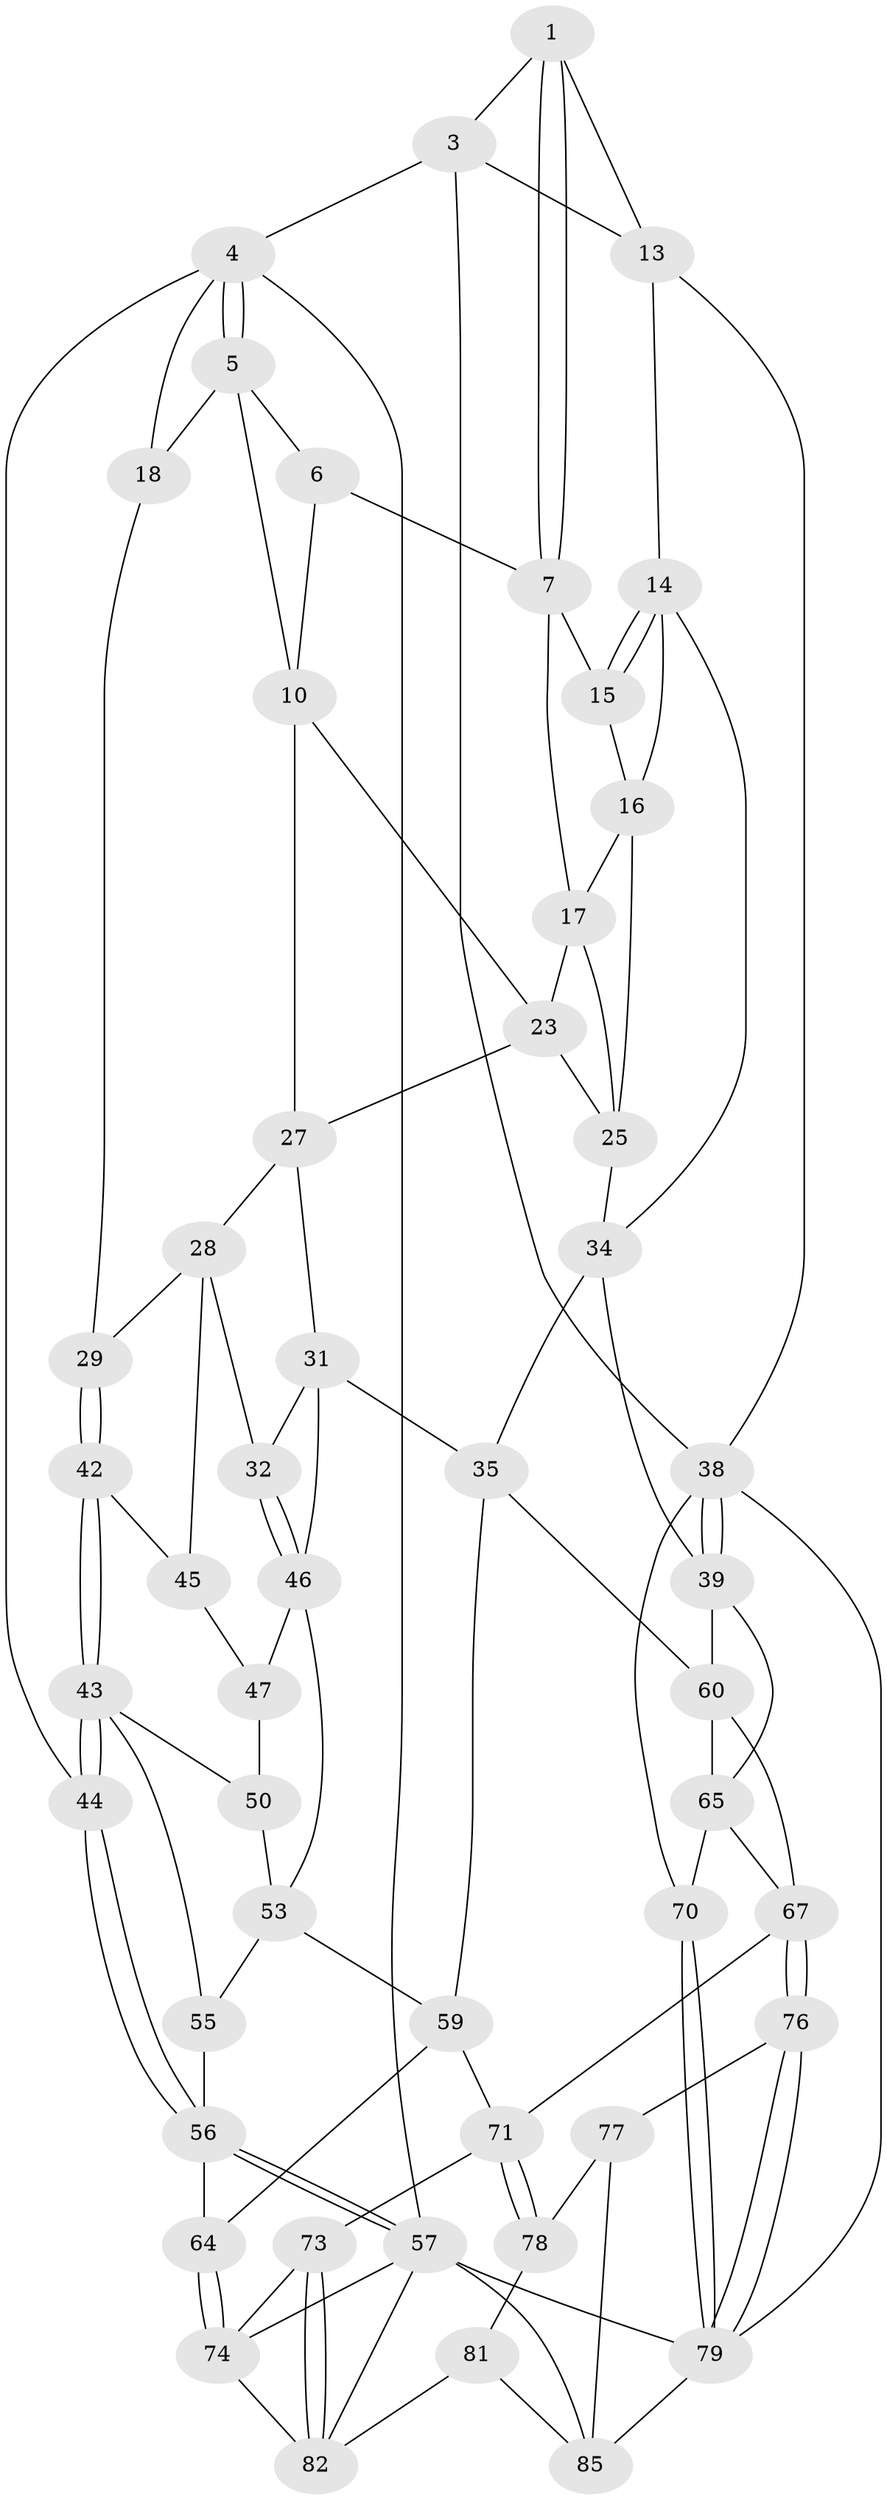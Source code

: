 // original degree distribution, {3: 0.022727272727272728, 4: 0.22727272727272727, 6: 0.18181818181818182, 5: 0.5681818181818182}
// Generated by graph-tools (version 1.1) at 2025/11/02/27/25 16:11:56]
// undirected, 51 vertices, 111 edges
graph export_dot {
graph [start="1"]
  node [color=gray90,style=filled];
  1 [pos="+0.6698821046505697+0",super="+2"];
  3 [pos="+1+0"];
  4 [pos="+0+0",super="+19"];
  5 [pos="+0.3268819471011482+0",super="+12"];
  6 [pos="+0.5903453216613572+0",super="+9"];
  7 [pos="+0.6174103253601807+0",super="+8"];
  10 [pos="+0.490353490638513+0.05870741840112275",super="+11"];
  13 [pos="+0.8162065680139068+0.060460895521485834",super="+37"];
  14 [pos="+0.7570249293069728+0.09159086278233401",super="+20"];
  15 [pos="+0.6194531210071232+0.01125697702698914"];
  16 [pos="+0.6165736689831381+0.06092011906740595",super="+21"];
  17 [pos="+0.5285907530072865+0.07152085925890023",super="+22"];
  18 [pos="+0.14782875743101773+0.09035317051617202"];
  23 [pos="+0.48271571967121835+0.14977328683508245",super="+24"];
  25 [pos="+0.5431554392656115+0.10626500892690337",super="+26"];
  27 [pos="+0.3470304665072947+0.04531294128662402",super="+30"];
  28 [pos="+0.30582212468536335+0.08531203458881126",super="+33"];
  29 [pos="+0.18639820432463375+0.14167485928450768"];
  31 [pos="+0.38305649116331036+0.17439124983211013",super="+36"];
  32 [pos="+0.3585873567117416+0.1861199674123671"];
  34 [pos="+0.5727175728166971+0.3097922460267411",super="+41"];
  35 [pos="+0.565005893589561+0.31124446470022005",super="+58"];
  38 [pos="+1+0.40975968321081313",super="+69"];
  39 [pos="+0.8168042898556125+0.39440958571461426",super="+40"];
  42 [pos="+0.19062852725610782+0.17855308893339028"];
  43 [pos="+0.02699219783926229+0.34471784876272027",super="+51"];
  44 [pos="+0+0.38351825372982207"];
  45 [pos="+0.2493157210035317+0.21199905842437852"];
  46 [pos="+0.31538004716089796+0.2532125158042503",super="+49"];
  47 [pos="+0.276627072839904+0.25557159605335084",super="+48"];
  50 [pos="+0.15489425633385856+0.3315603905510766",super="+52"];
  53 [pos="+0.3425105151105151+0.4073250961500136",super="+54"];
  55 [pos="+0.24126993362056381+0.4475738224943339"];
  56 [pos="+0+0.5718311875746216",super="+62"];
  57 [pos="+0+0.7906931654021133",super="+88"];
  59 [pos="+0.35132757148542615+0.5576215621608702",super="+63"];
  60 [pos="+0.5606992403554824+0.54572176632902",super="+61"];
  64 [pos="+0.09238570713022029+0.6550239182889729"];
  65 [pos="+0.6640260163881777+0.5763158751329055",super="+66"];
  67 [pos="+0.60975056343327+0.7309178417207646",super="+68"];
  70 [pos="+1+0.6911113149617407"];
  71 [pos="+0.3856010022163151+0.7712502418011998",super="+72"];
  73 [pos="+0.26471307813169176+0.8117611628550034"];
  74 [pos="+0.17173390329088115+0.8117433021341837",super="+75"];
  76 [pos="+0.6055436766213106+0.8023630420395973"];
  77 [pos="+0.5371636095181008+0.8214142911699338",super="+87"];
  78 [pos="+0.42046320060136194+0.8382640961686517",super="+80"];
  79 [pos="+0.7064928582465758+0.9562539071331415",super="+84"];
  81 [pos="+0.32851171766754445+0.8966470107952956"];
  82 [pos="+0.2990847622887628+0.910080490045303",super="+83"];
  85 [pos="+0.4921953411492136+1",super="+86"];
  1 -- 7;
  1 -- 7;
  1 -- 3;
  1 -- 13;
  3 -- 4;
  3 -- 38;
  3 -- 13;
  4 -- 5;
  4 -- 5;
  4 -- 57;
  4 -- 18;
  4 -- 44;
  5 -- 6;
  5 -- 18;
  5 -- 10;
  6 -- 10;
  6 -- 7;
  7 -- 15;
  7 -- 17;
  10 -- 23;
  10 -- 27;
  13 -- 14;
  13 -- 38;
  14 -- 15;
  14 -- 15;
  14 -- 16;
  14 -- 34;
  15 -- 16;
  16 -- 17;
  16 -- 25;
  17 -- 25;
  17 -- 23;
  18 -- 29;
  23 -- 27;
  23 -- 25;
  25 -- 34;
  27 -- 28;
  27 -- 31;
  28 -- 29;
  28 -- 32;
  28 -- 45;
  29 -- 42;
  29 -- 42;
  31 -- 32;
  31 -- 35;
  31 -- 46;
  32 -- 46;
  32 -- 46;
  34 -- 35;
  34 -- 39;
  35 -- 59;
  35 -- 60;
  38 -- 39;
  38 -- 39;
  38 -- 70;
  38 -- 79;
  39 -- 65;
  39 -- 60;
  42 -- 43;
  42 -- 43;
  42 -- 45;
  43 -- 44;
  43 -- 44;
  43 -- 50;
  43 -- 55;
  44 -- 56;
  44 -- 56;
  45 -- 47;
  46 -- 47;
  46 -- 53;
  47 -- 50 [weight=2];
  50 -- 53;
  53 -- 59;
  53 -- 55;
  55 -- 56;
  56 -- 57;
  56 -- 57;
  56 -- 64;
  57 -- 74;
  57 -- 82;
  57 -- 85;
  57 -- 79;
  59 -- 64;
  59 -- 71;
  60 -- 65;
  60 -- 67;
  64 -- 74;
  64 -- 74;
  65 -- 67;
  65 -- 70;
  67 -- 76;
  67 -- 76;
  67 -- 71;
  70 -- 79;
  70 -- 79;
  71 -- 78;
  71 -- 78;
  71 -- 73;
  73 -- 74;
  73 -- 82;
  73 -- 82;
  74 -- 82;
  76 -- 77;
  76 -- 79;
  76 -- 79;
  77 -- 78 [weight=2];
  77 -- 85;
  78 -- 81;
  79 -- 85;
  81 -- 82;
  81 -- 85;
}
